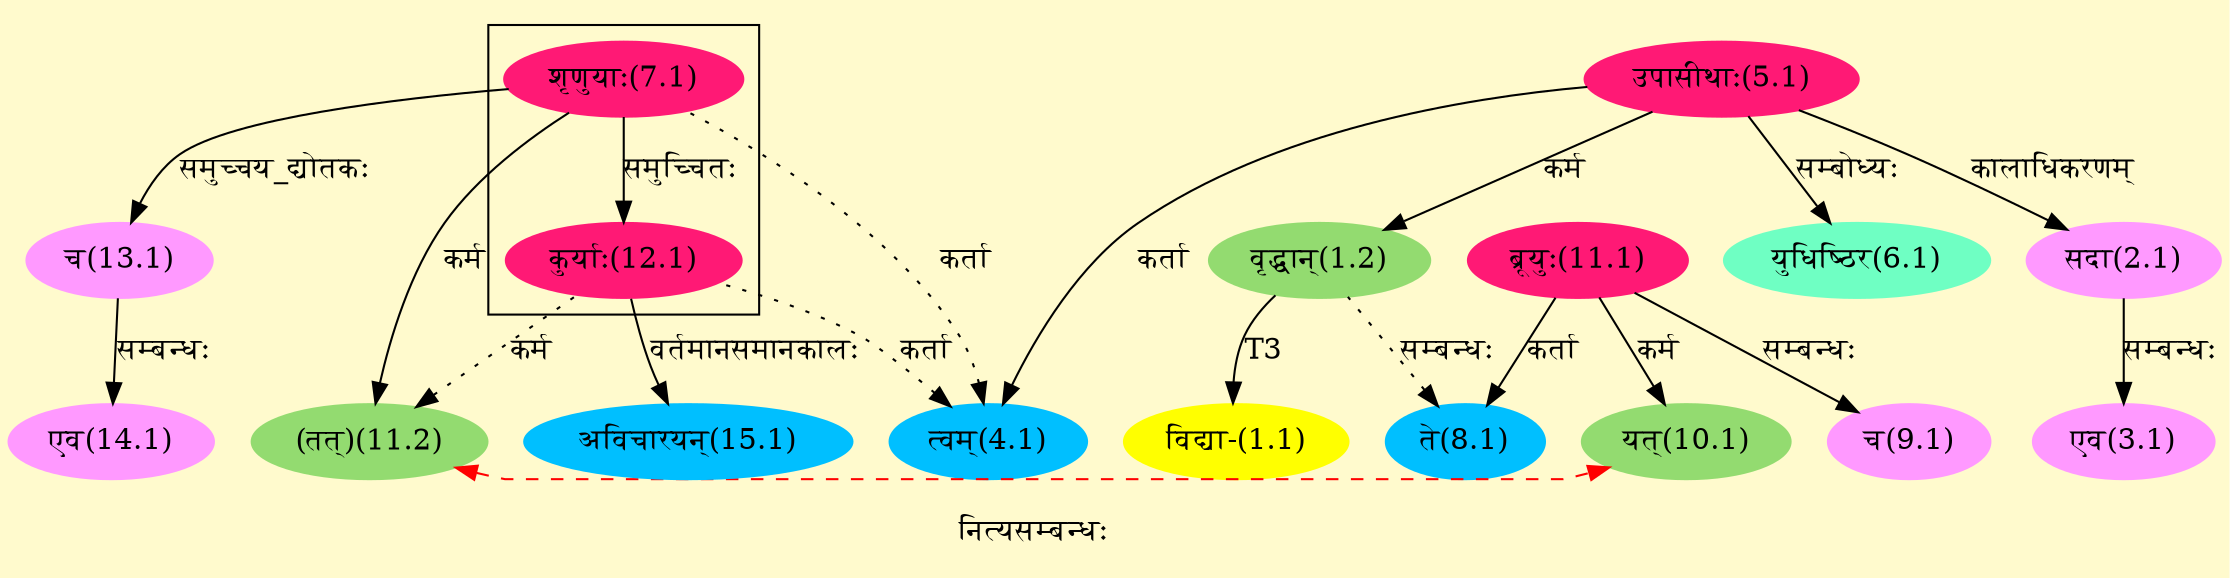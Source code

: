 digraph G{
rankdir=BT;
 compound=true;
 bgcolor="lemonchiffon1";

subgraph cluster_1{
Node12_1 [style=filled, color="#FF1975" label = "कुर्याः(12.1)"]
Node7_1 [style=filled, color="#FF1975" label = "शृणुयाः(7.1)"]

}
Node1_1 [style=filled, color="#FFFF00" label = "विद्या-(1.1)"]
Node1_2 [style=filled, color="#93DB70" label = "वृद्धान्(1.2)"]
Node5_1 [style=filled, color="#FF1975" label = "उपासीथाः(5.1)"]
Node2_1 [style=filled, color="#FF99FF" label = "सदा(2.1)"]
Node3_1 [style=filled, color="#FF99FF" label = "एव(3.1)"]
Node4_1 [style=filled, color="#00BFFF" label = "त्वम्(4.1)"]
Node7_1 [style=filled, color="#FF1975" label = "शृणुयाः(7.1)"]
Node12_1 [style=filled, color="#FF1975" label = "कुर्याः(12.1)"]
Node [style=filled, color="" label = "()"]
Node6_1 [style=filled, color="#6FFFC3" label = "युधिष्ठिर(6.1)"]
Node8_1 [style=filled, color="#00BFFF" label = "ते(8.1)"]
Node11_1 [style=filled, color="#FF1975" label = "ब्रूयुः(11.1)"]
Node9_1 [style=filled, color="#FF99FF" label = "च(9.1)"]
Node10_1 [style=filled, color="#93DB70" label = "यत्(10.1)"]
Node11_2 [style=filled, color="#93DB70" label = "(तत्)(11.2)"]
Node13_1 [style=filled, color="#FF99FF" label = "च(13.1)"]
Node14_1 [style=filled, color="#FF99FF" label = "एव(14.1)"]
Node15_1 [style=filled, color="#00BFFF" label = "अविचारयन्(15.1)"]
{rank = same; Node11_2; Node10_1;}
/* Start of Relations section */

Node1_1 -> Node1_2 [  label="T3"  dir="back" ]
Node1_2 -> Node5_1 [  label="कर्म"  dir="back" ]
Node2_1 -> Node5_1 [  label="कालाधिकरणम्"  dir="back" ]
Node3_1 -> Node2_1 [  label="सम्बन्धः"  dir="back" ]
Node4_1 -> Node5_1 [  label="कर्ता"  dir="back" ]
Node4_1 -> Node7_1 [ style=dotted label="कर्ता"  dir="back" ]
Node4_1 -> Node12_1 [ style=dotted label="कर्ता"  dir="back" ]
Node6_1 -> Node5_1 [  label="सम्बोध्यः"  dir="back" ]
Node8_1 -> Node11_1 [  label="कर्ता"  dir="back" ]
Node8_1 -> Node1_2 [ style=dotted label="सम्बन्धः"  dir="back" ]
Node9_1 -> Node11_1 [  label="सम्बन्धः"  dir="back" ]
Node10_1 -> Node11_1 [  label="कर्म"  dir="back" ]
Node11_2 -> Node7_1 [  label="कर्म"  dir="back" ]
Node11_2 -> Node12_1 [ style=dotted label="कर्म"  dir="back" ]
Node11_2 -> Node10_1 [ style=dashed color="red" label="नित्यसम्बन्धः"  dir="both" ]
Node12_1 -> Node7_1 [  label="समुच्चितः"  dir="back" ]
Node13_1 -> Node7_1 [  label="समुच्चय_द्योतकः"  dir="back" ]
Node14_1 -> Node13_1 [  label="सम्बन्धः"  dir="back" ]
Node15_1 -> Node12_1 [  label="वर्तमानसमानकालः"  dir="back" ]
}
